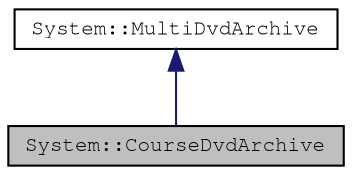 digraph "System::CourseDvdArchive"
{
 // LATEX_PDF_SIZE
  edge [fontname="FreeMono",fontsize="10",labelfontname="FreeMono",labelfontsize="10"];
  node [fontname="FreeMono",fontsize="10",shape=record];
  Node1 [label="System::CourseDvdArchive",height=0.2,width=0.4,color="black", fillcolor="grey75", style="filled", fontcolor="black",tooltip=" "];
  Node2 -> Node1 [dir="back",color="midnightblue",fontsize="10",style="solid",fontname="FreeMono"];
  Node2 [label="System::MultiDvdArchive",height=0.2,width=0.4,color="black", fillcolor="white", style="filled",URL="$class_system_1_1_multi_dvd_archive.html",tooltip=" "];
}
